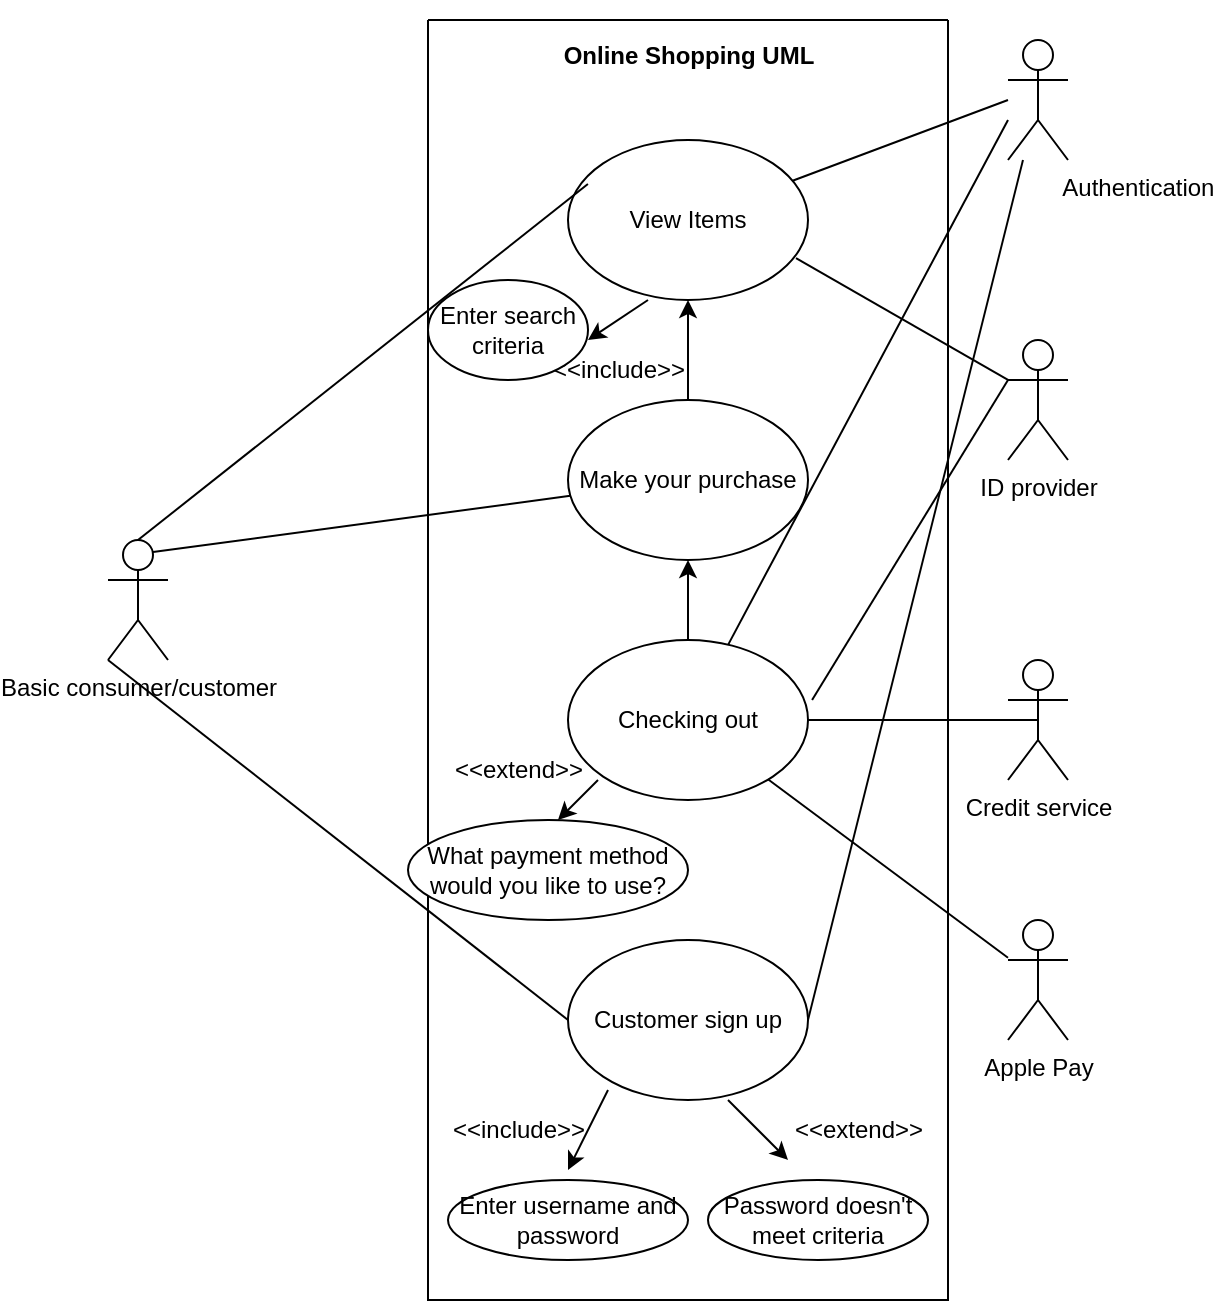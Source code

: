<mxfile version="26.0.14">
  <diagram name="Page-1" id="XxYQ1zuUp3-ezVA03Rqw">
    <mxGraphModel grid="1" page="1" gridSize="10" guides="1" tooltips="1" connect="1" arrows="1" fold="1" pageScale="1" pageWidth="850" pageHeight="1100" math="0" shadow="0">
      <root>
        <mxCell id="0" />
        <mxCell id="1" parent="0" />
        <mxCell id="5Vd59JES6VcQEHUetqd3-1" value="Basic consumer/customer&lt;div&gt;&lt;br&gt;&lt;/div&gt;" style="shape=umlActor;verticalLabelPosition=bottom;verticalAlign=top;html=1;outlineConnect=0;" vertex="1" parent="1">
          <mxGeometry y="330" width="30" height="60" as="geometry" />
        </mxCell>
        <mxCell id="5Vd59JES6VcQEHUetqd3-3" value="" style="swimlane;startSize=0;" vertex="1" parent="1">
          <mxGeometry x="160" y="70" width="260" height="640" as="geometry">
            <mxRectangle x="160" y="70" width="50" height="40" as="alternateBounds" />
          </mxGeometry>
        </mxCell>
        <mxCell id="5Vd59JES6VcQEHUetqd3-6" value="View Items" style="ellipse;whiteSpace=wrap;html=1;" vertex="1" parent="5Vd59JES6VcQEHUetqd3-3">
          <mxGeometry x="70" y="60" width="120" height="80" as="geometry" />
        </mxCell>
        <mxCell id="5Vd59JES6VcQEHUetqd3-21" value="" style="edgeStyle=orthogonalEdgeStyle;rounded=0;orthogonalLoop=1;jettySize=auto;html=1;" edge="1" parent="5Vd59JES6VcQEHUetqd3-3" source="5Vd59JES6VcQEHUetqd3-7" target="5Vd59JES6VcQEHUetqd3-6">
          <mxGeometry relative="1" as="geometry" />
        </mxCell>
        <mxCell id="5Vd59JES6VcQEHUetqd3-7" value="Make your purchase" style="ellipse;whiteSpace=wrap;html=1;" vertex="1" parent="5Vd59JES6VcQEHUetqd3-3">
          <mxGeometry x="70" y="190" width="120" height="80" as="geometry" />
        </mxCell>
        <mxCell id="5Vd59JES6VcQEHUetqd3-4" value="&lt;br&gt;&lt;div&gt;&lt;b style=&quot;background-color: transparent; color: light-dark(rgb(0, 0, 0), rgb(255, 255, 255));&quot;&gt;Online Shopping UML&lt;/b&gt;&lt;/div&gt;" style="text;html=1;align=center;verticalAlign=middle;resizable=0;points=[];autosize=1;strokeColor=none;fillColor=none;" vertex="1" parent="5Vd59JES6VcQEHUetqd3-3">
          <mxGeometry x="55" y="-10" width="150" height="40" as="geometry" />
        </mxCell>
        <mxCell id="5Vd59JES6VcQEHUetqd3-22" value="" style="edgeStyle=orthogonalEdgeStyle;rounded=0;orthogonalLoop=1;jettySize=auto;html=1;" edge="1" parent="5Vd59JES6VcQEHUetqd3-3" source="5Vd59JES6VcQEHUetqd3-13" target="5Vd59JES6VcQEHUetqd3-7">
          <mxGeometry relative="1" as="geometry" />
        </mxCell>
        <mxCell id="5Vd59JES6VcQEHUetqd3-13" value="Checking out" style="ellipse;whiteSpace=wrap;html=1;" vertex="1" parent="5Vd59JES6VcQEHUetqd3-3">
          <mxGeometry x="70" y="310" width="120" height="80" as="geometry" />
        </mxCell>
        <mxCell id="5Vd59JES6VcQEHUetqd3-12" value="&amp;lt;&amp;lt;include&amp;gt;&amp;gt;" style="text;html=1;align=center;verticalAlign=middle;resizable=0;points=[];autosize=1;strokeColor=none;fillColor=none;" vertex="1" parent="5Vd59JES6VcQEHUetqd3-3">
          <mxGeometry x="50" y="160" width="90" height="30" as="geometry" />
        </mxCell>
        <mxCell id="5Vd59JES6VcQEHUetqd3-23" value="Customer sign up" style="ellipse;whiteSpace=wrap;html=1;" vertex="1" parent="5Vd59JES6VcQEHUetqd3-3">
          <mxGeometry x="70" y="460" width="120" height="80" as="geometry" />
        </mxCell>
        <mxCell id="5Vd59JES6VcQEHUetqd3-40" value="" style="endArrow=none;html=1;rounded=0;" edge="1" parent="5Vd59JES6VcQEHUetqd3-3" source="5Vd59JES6VcQEHUetqd3-6">
          <mxGeometry width="50" height="50" relative="1" as="geometry">
            <mxPoint x="240" y="90" as="sourcePoint" />
            <mxPoint x="290" y="40" as="targetPoint" />
          </mxGeometry>
        </mxCell>
        <mxCell id="5Vd59JES6VcQEHUetqd3-42" value="" style="endArrow=none;html=1;rounded=0;exitX=1.017;exitY=0.375;exitDx=0;exitDy=0;exitPerimeter=0;" edge="1" parent="5Vd59JES6VcQEHUetqd3-3" source="5Vd59JES6VcQEHUetqd3-13">
          <mxGeometry width="50" height="50" relative="1" as="geometry">
            <mxPoint x="240" y="220" as="sourcePoint" />
            <mxPoint x="290" y="180" as="targetPoint" />
          </mxGeometry>
        </mxCell>
        <mxCell id="5Vd59JES6VcQEHUetqd3-47" value="" style="endArrow=none;html=1;rounded=0;" edge="1" parent="5Vd59JES6VcQEHUetqd3-3" source="5Vd59JES6VcQEHUetqd3-13">
          <mxGeometry width="50" height="50" relative="1" as="geometry">
            <mxPoint x="240" y="100" as="sourcePoint" />
            <mxPoint x="290" y="50" as="targetPoint" />
          </mxGeometry>
        </mxCell>
        <mxCell id="5Vd59JES6VcQEHUetqd3-52" value="Enter search criteria" style="ellipse;whiteSpace=wrap;html=1;" vertex="1" parent="5Vd59JES6VcQEHUetqd3-3">
          <mxGeometry y="130" width="80" height="50" as="geometry" />
        </mxCell>
        <mxCell id="5Vd59JES6VcQEHUetqd3-54" value="" style="endArrow=classic;html=1;rounded=0;" edge="1" parent="5Vd59JES6VcQEHUetqd3-3">
          <mxGeometry width="50" height="50" relative="1" as="geometry">
            <mxPoint x="110" y="140" as="sourcePoint" />
            <mxPoint x="80" y="160" as="targetPoint" />
          </mxGeometry>
        </mxCell>
        <mxCell id="5Vd59JES6VcQEHUetqd3-55" value="&amp;lt;&amp;lt;extend&amp;gt;&amp;gt;" style="text;html=1;align=center;verticalAlign=middle;resizable=0;points=[];autosize=1;strokeColor=none;fillColor=none;" vertex="1" parent="5Vd59JES6VcQEHUetqd3-3">
          <mxGeometry y="360" width="90" height="30" as="geometry" />
        </mxCell>
        <mxCell id="5Vd59JES6VcQEHUetqd3-56" value="What payment method would you like to use?" style="ellipse;whiteSpace=wrap;html=1;" vertex="1" parent="5Vd59JES6VcQEHUetqd3-3">
          <mxGeometry x="-10" y="400" width="140" height="50" as="geometry" />
        </mxCell>
        <mxCell id="5Vd59JES6VcQEHUetqd3-58" value="" style="endArrow=classic;html=1;rounded=0;" edge="1" parent="5Vd59JES6VcQEHUetqd3-3">
          <mxGeometry width="50" height="50" relative="1" as="geometry">
            <mxPoint x="85" y="380" as="sourcePoint" />
            <mxPoint x="65" y="400" as="targetPoint" />
          </mxGeometry>
        </mxCell>
        <mxCell id="5Vd59JES6VcQEHUetqd3-60" value="&amp;lt;&amp;lt;extend&amp;gt;&amp;gt;" style="text;html=1;align=center;verticalAlign=middle;resizable=0;points=[];autosize=1;strokeColor=none;fillColor=none;" vertex="1" parent="5Vd59JES6VcQEHUetqd3-3">
          <mxGeometry x="170" y="540" width="90" height="30" as="geometry" />
        </mxCell>
        <mxCell id="5Vd59JES6VcQEHUetqd3-61" value="Enter username and password" style="ellipse;whiteSpace=wrap;html=1;" vertex="1" parent="5Vd59JES6VcQEHUetqd3-3">
          <mxGeometry x="10" y="580" width="120" height="40" as="geometry" />
        </mxCell>
        <mxCell id="5Vd59JES6VcQEHUetqd3-62" value="" style="endArrow=classic;html=1;rounded=0;" edge="1" parent="5Vd59JES6VcQEHUetqd3-3">
          <mxGeometry width="50" height="50" relative="1" as="geometry">
            <mxPoint x="90" y="535" as="sourcePoint" />
            <mxPoint x="70" y="575" as="targetPoint" />
          </mxGeometry>
        </mxCell>
        <mxCell id="5Vd59JES6VcQEHUetqd3-59" value="&amp;lt;&amp;lt;include&amp;gt;&amp;gt;" style="text;html=1;align=center;verticalAlign=middle;resizable=0;points=[];autosize=1;strokeColor=none;fillColor=none;" vertex="1" parent="5Vd59JES6VcQEHUetqd3-3">
          <mxGeometry y="540" width="90" height="30" as="geometry" />
        </mxCell>
        <mxCell id="5Vd59JES6VcQEHUetqd3-64" value="Password doesn&#39;t meet criteria" style="ellipse;whiteSpace=wrap;html=1;" vertex="1" parent="5Vd59JES6VcQEHUetqd3-3">
          <mxGeometry x="140" y="580" width="110" height="40" as="geometry" />
        </mxCell>
        <mxCell id="5Vd59JES6VcQEHUetqd3-65" value="" style="endArrow=classic;html=1;rounded=0;" edge="1" parent="5Vd59JES6VcQEHUetqd3-3">
          <mxGeometry width="50" height="50" relative="1" as="geometry">
            <mxPoint x="150" y="540" as="sourcePoint" />
            <mxPoint x="180" y="570" as="targetPoint" />
          </mxGeometry>
        </mxCell>
        <mxCell id="5Vd59JES6VcQEHUetqd3-24" value="&lt;div&gt;&amp;nbsp; &amp;nbsp; &amp;nbsp; &amp;nbsp; &amp;nbsp; &amp;nbsp; &amp;nbsp; &amp;nbsp; &amp;nbsp; &amp;nbsp; &amp;nbsp; &amp;nbsp; &amp;nbsp; &amp;nbsp; &amp;nbsp; Authentication&lt;/div&gt;" style="shape=umlActor;verticalLabelPosition=bottom;verticalAlign=top;html=1;outlineConnect=0;" vertex="1" parent="1">
          <mxGeometry x="450" y="80" width="30" height="60" as="geometry" />
        </mxCell>
        <mxCell id="5Vd59JES6VcQEHUetqd3-25" value="" style="endArrow=none;html=1;rounded=0;exitX=1;exitY=0.5;exitDx=0;exitDy=0;" edge="1" parent="1" source="5Vd59JES6VcQEHUetqd3-23" target="5Vd59JES6VcQEHUetqd3-24">
          <mxGeometry width="50" height="50" relative="1" as="geometry">
            <mxPoint x="400" y="440" as="sourcePoint" />
            <mxPoint x="450" y="390" as="targetPoint" />
          </mxGeometry>
        </mxCell>
        <mxCell id="5Vd59JES6VcQEHUetqd3-26" value="ID provider" style="shape=umlActor;verticalLabelPosition=bottom;verticalAlign=top;html=1;outlineConnect=0;" vertex="1" parent="1">
          <mxGeometry x="450" y="230" width="30" height="60" as="geometry" />
        </mxCell>
        <mxCell id="5Vd59JES6VcQEHUetqd3-27" value="Credit service" style="shape=umlActor;verticalLabelPosition=bottom;verticalAlign=top;html=1;outlineConnect=0;" vertex="1" parent="1">
          <mxGeometry x="450" y="390" width="30" height="60" as="geometry" />
        </mxCell>
        <mxCell id="5Vd59JES6VcQEHUetqd3-30" value="Apple Pay" style="shape=umlActor;verticalLabelPosition=bottom;verticalAlign=top;html=1;outlineConnect=0;" vertex="1" parent="1">
          <mxGeometry x="450" y="520" width="30" height="60" as="geometry" />
        </mxCell>
        <mxCell id="5Vd59JES6VcQEHUetqd3-31" value="" style="endArrow=none;html=1;rounded=0;entryX=0.5;entryY=0.5;entryDx=0;entryDy=0;entryPerimeter=0;exitX=1;exitY=0.5;exitDx=0;exitDy=0;" edge="1" parent="1" source="5Vd59JES6VcQEHUetqd3-13" target="5Vd59JES6VcQEHUetqd3-27">
          <mxGeometry width="50" height="50" relative="1" as="geometry">
            <mxPoint x="400" y="440" as="sourcePoint" />
            <mxPoint x="450" y="390" as="targetPoint" />
          </mxGeometry>
        </mxCell>
        <mxCell id="5Vd59JES6VcQEHUetqd3-32" value="" style="endArrow=none;html=1;rounded=0;" edge="1" parent="1" source="5Vd59JES6VcQEHUetqd3-13" target="5Vd59JES6VcQEHUetqd3-30">
          <mxGeometry width="50" height="50" relative="1" as="geometry">
            <mxPoint x="400" y="440" as="sourcePoint" />
            <mxPoint x="450" y="390" as="targetPoint" />
          </mxGeometry>
        </mxCell>
        <mxCell id="5Vd59JES6VcQEHUetqd3-41" value="" style="endArrow=none;html=1;rounded=0;exitX=0.95;exitY=0.738;exitDx=0;exitDy=0;exitPerimeter=0;entryX=0;entryY=0.333;entryDx=0;entryDy=0;entryPerimeter=0;" edge="1" parent="1" source="5Vd59JES6VcQEHUetqd3-6" target="5Vd59JES6VcQEHUetqd3-26">
          <mxGeometry width="50" height="50" relative="1" as="geometry">
            <mxPoint x="370" y="210" as="sourcePoint" />
            <mxPoint x="420" y="160" as="targetPoint" />
          </mxGeometry>
        </mxCell>
        <mxCell id="5Vd59JES6VcQEHUetqd3-48" value="" style="endArrow=none;html=1;rounded=0;exitX=0.75;exitY=0.1;exitDx=0;exitDy=0;exitPerimeter=0;" edge="1" parent="1" source="5Vd59JES6VcQEHUetqd3-1" target="5Vd59JES6VcQEHUetqd3-7">
          <mxGeometry width="50" height="50" relative="1" as="geometry">
            <mxPoint x="110" y="285" as="sourcePoint" />
            <mxPoint x="160" y="235" as="targetPoint" />
          </mxGeometry>
        </mxCell>
        <mxCell id="5Vd59JES6VcQEHUetqd3-49" value="" style="endArrow=none;html=1;rounded=0;entryX=0.083;entryY=0.275;entryDx=0;entryDy=0;entryPerimeter=0;exitX=0.5;exitY=0;exitDx=0;exitDy=0;exitPerimeter=0;" edge="1" parent="1" source="5Vd59JES6VcQEHUetqd3-1" target="5Vd59JES6VcQEHUetqd3-6">
          <mxGeometry width="50" height="50" relative="1" as="geometry">
            <mxPoint x="100" y="260" as="sourcePoint" />
            <mxPoint x="150" y="210" as="targetPoint" />
          </mxGeometry>
        </mxCell>
        <mxCell id="5Vd59JES6VcQEHUetqd3-50" value="" style="endArrow=none;html=1;rounded=0;entryX=0;entryY=0.5;entryDx=0;entryDy=0;exitX=0;exitY=1;exitDx=0;exitDy=0;exitPerimeter=0;" edge="1" parent="1" source="5Vd59JES6VcQEHUetqd3-1" target="5Vd59JES6VcQEHUetqd3-23">
          <mxGeometry width="50" height="50" relative="1" as="geometry">
            <mxPoint x="110" y="315" as="sourcePoint" />
            <mxPoint x="160" y="265" as="targetPoint" />
          </mxGeometry>
        </mxCell>
      </root>
    </mxGraphModel>
  </diagram>
</mxfile>
